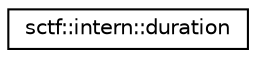 digraph "Graphical Class Hierarchy"
{
  edge [fontname="Helvetica",fontsize="10",labelfontname="Helvetica",labelfontsize="10"];
  node [fontname="Helvetica",fontsize="10",shape=record];
  rankdir="LR";
  Node0 [label="sctf::intern::duration",height=0.2,width=0.4,color="black", fillcolor="white", style="filled",URL="$classsctf_1_1intern_1_1duration.html"];
}
